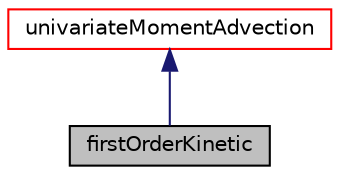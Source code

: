 digraph "firstOrderKinetic"
{
  bgcolor="transparent";
  edge [fontname="Helvetica",fontsize="10",labelfontname="Helvetica",labelfontsize="10"];
  node [fontname="Helvetica",fontsize="10",shape=record];
  Node1 [label="firstOrderKinetic",height=0.2,width=0.4,color="black", fillcolor="grey75", style="filled", fontcolor="black"];
  Node2 -> Node1 [dir="back",color="midnightblue",fontsize="10",style="solid",fontname="Helvetica"];
  Node2 [label="univariateMomentAdvection",height=0.2,width=0.4,color="red",URL="$a00168.html",tooltip="Abstract class for the advection of a univariate moment set. "];
}
